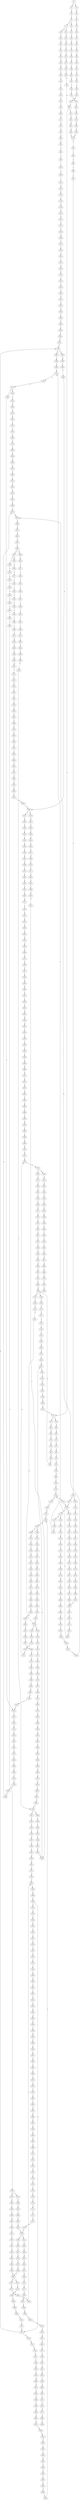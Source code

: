strict digraph  {
	S0 -> S1 [ label = G ];
	S0 -> S2 [ label = A ];
	S1 -> S3 [ label = G ];
	S2 -> S4 [ label = G ];
	S3 -> S5 [ label = T ];
	S4 -> S6 [ label = T ];
	S5 -> S7 [ label = G ];
	S5 -> S8 [ label = C ];
	S6 -> S9 [ label = C ];
	S7 -> S10 [ label = A ];
	S7 -> S11 [ label = C ];
	S8 -> S12 [ label = G ];
	S9 -> S13 [ label = G ];
	S10 -> S14 [ label = C ];
	S11 -> S15 [ label = C ];
	S12 -> S16 [ label = C ];
	S13 -> S17 [ label = C ];
	S14 -> S18 [ label = G ];
	S15 -> S19 [ label = G ];
	S16 -> S20 [ label = G ];
	S17 -> S21 [ label = G ];
	S18 -> S22 [ label = T ];
	S19 -> S23 [ label = C ];
	S20 -> S24 [ label = T ];
	S21 -> S25 [ label = C ];
	S22 -> S26 [ label = G ];
	S23 -> S27 [ label = C ];
	S24 -> S28 [ label = A ];
	S25 -> S29 [ label = A ];
	S26 -> S30 [ label = G ];
	S27 -> S31 [ label = G ];
	S28 -> S32 [ label = G ];
	S29 -> S33 [ label = G ];
	S30 -> S34 [ label = G ];
	S31 -> S35 [ label = G ];
	S32 -> S36 [ label = C ];
	S33 -> S37 [ label = C ];
	S34 -> S38 [ label = T ];
	S35 -> S39 [ label = T ];
	S36 -> S40 [ label = C ];
	S37 -> S41 [ label = C ];
	S38 -> S42 [ label = A ];
	S39 -> S43 [ label = G ];
	S40 -> S44 [ label = G ];
	S41 -> S45 [ label = G ];
	S42 -> S46 [ label = C ];
	S43 -> S47 [ label = G ];
	S44 -> S48 [ label = C ];
	S45 -> S49 [ label = G ];
	S46 -> S50 [ label = T ];
	S47 -> S51 [ label = T ];
	S47 -> S52 [ label = A ];
	S48 -> S53 [ label = T ];
	S49 -> S54 [ label = T ];
	S50 -> S55 [ label = A ];
	S51 -> S56 [ label = G ];
	S51 -> S57 [ label = T ];
	S52 -> S58 [ label = A ];
	S53 -> S59 [ label = G ];
	S54 -> S60 [ label = G ];
	S55 -> S61 [ label = T ];
	S56 -> S62 [ label = G ];
	S57 -> S63 [ label = A ];
	S58 -> S64 [ label = G ];
	S59 -> S65 [ label = G ];
	S60 -> S47 [ label = G ];
	S61 -> S66 [ label = T ];
	S62 -> S67 [ label = A ];
	S63 -> S68 [ label = G ];
	S64 -> S69 [ label = A ];
	S65 -> S70 [ label = A ];
	S66 -> S71 [ label = G ];
	S67 -> S72 [ label = A ];
	S68 -> S73 [ label = A ];
	S69 -> S74 [ label = A ];
	S70 -> S75 [ label = A ];
	S71 -> S76 [ label = G ];
	S72 -> S77 [ label = C ];
	S73 -> S78 [ label = A ];
	S74 -> S79 [ label = C ];
	S75 -> S80 [ label = G ];
	S76 -> S81 [ label = A ];
	S77 -> S82 [ label = C ];
	S78 -> S83 [ label = G ];
	S79 -> S84 [ label = G ];
	S80 -> S85 [ label = A ];
	S81 -> S86 [ label = A ];
	S82 -> S87 [ label = T ];
	S83 -> S88 [ label = G ];
	S84 -> S89 [ label = G ];
	S85 -> S74 [ label = A ];
	S86 -> S90 [ label = C ];
	S87 -> S91 [ label = C ];
	S88 -> S92 [ label = G ];
	S89 -> S93 [ label = C ];
	S90 -> S94 [ label = G ];
	S91 -> S95 [ label = G ];
	S92 -> S96 [ label = G ];
	S93 -> S97 [ label = A ];
	S94 -> S98 [ label = G ];
	S95 -> S99 [ label = G ];
	S96 -> S100 [ label = T ];
	S96 -> S101 [ label = G ];
	S97 -> S102 [ label = C ];
	S98 -> S103 [ label = T ];
	S99 -> S104 [ label = C ];
	S100 -> S105 [ label = C ];
	S101 -> S106 [ label = T ];
	S102 -> S107 [ label = C ];
	S102 -> S108 [ label = T ];
	S103 -> S109 [ label = A ];
	S104 -> S110 [ label = A ];
	S105 -> S111 [ label = T ];
	S106 -> S112 [ label = C ];
	S107 -> S113 [ label = G ];
	S108 -> S114 [ label = G ];
	S109 -> S115 [ label = C ];
	S110 -> S116 [ label = C ];
	S111 -> S117 [ label = C ];
	S112 -> S118 [ label = C ];
	S113 -> S119 [ label = A ];
	S113 -> S120 [ label = G ];
	S114 -> S121 [ label = G ];
	S115 -> S122 [ label = G ];
	S116 -> S123 [ label = G ];
	S116 -> S124 [ label = C ];
	S117 -> S125 [ label = T ];
	S118 -> S126 [ label = G ];
	S119 -> S127 [ label = G ];
	S119 -> S128 [ label = A ];
	S120 -> S129 [ label = G ];
	S121 -> S130 [ label = G ];
	S122 -> S131 [ label = A ];
	S123 -> S132 [ label = C ];
	S124 -> S113 [ label = G ];
	S125 -> S133 [ label = C ];
	S126 -> S134 [ label = C ];
	S126 -> S135 [ label = T ];
	S127 -> S136 [ label = T ];
	S128 -> S137 [ label = T ];
	S129 -> S138 [ label = A ];
	S130 -> S139 [ label = A ];
	S131 -> S140 [ label = A ];
	S132 -> S141 [ label = G ];
	S133 -> S142 [ label = G ];
	S134 -> S143 [ label = C ];
	S135 -> S144 [ label = C ];
	S136 -> S145 [ label = C ];
	S137 -> S146 [ label = G ];
	S138 -> S147 [ label = A ];
	S139 -> S148 [ label = A ];
	S140 -> S149 [ label = G ];
	S141 -> S150 [ label = C ];
	S142 -> S151 [ label = T ];
	S143 -> S152 [ label = G ];
	S144 -> S153 [ label = G ];
	S145 -> S154 [ label = C ];
	S146 -> S155 [ label = T ];
	S147 -> S156 [ label = T ];
	S148 -> S157 [ label = C ];
	S149 -> S158 [ label = A ];
	S150 -> S159 [ label = G ];
	S151 -> S160 [ label = G ];
	S152 -> S161 [ label = G ];
	S153 -> S162 [ label = G ];
	S154 -> S163 [ label = A ];
	S155 -> S164 [ label = A ];
	S156 -> S165 [ label = T ];
	S157 -> S166 [ label = T ];
	S158 -> S167 [ label = A ];
	S159 -> S168 [ label = C ];
	S159 -> S169 [ label = G ];
	S160 -> S170 [ label = G ];
	S161 -> S171 [ label = A ];
	S162 -> S172 [ label = A ];
	S163 -> S173 [ label = G ];
	S164 -> S174 [ label = G ];
	S165 -> S175 [ label = G ];
	S166 -> S176 [ label = G ];
	S167 -> S177 [ label = G ];
	S168 -> S178 [ label = G ];
	S169 -> S179 [ label = C ];
	S170 -> S180 [ label = T ];
	S171 -> S181 [ label = A ];
	S172 -> S182 [ label = A ];
	S173 -> S183 [ label = T ];
	S173 -> S184 [ label = C ];
	S174 -> S185 [ label = T ];
	S175 -> S186 [ label = A ];
	S176 -> S187 [ label = G ];
	S177 -> S188 [ label = T ];
	S178 -> S189 [ label = T ];
	S179 -> S190 [ label = T ];
	S180 -> S191 [ label = A ];
	S181 -> S192 [ label = C ];
	S182 -> S193 [ label = C ];
	S183 -> S194 [ label = A ];
	S184 -> S195 [ label = T ];
	S185 -> S196 [ label = T ];
	S186 -> S197 [ label = A ];
	S187 -> S198 [ label = A ];
	S188 -> S199 [ label = G ];
	S189 -> S200 [ label = C ];
	S190 -> S201 [ label = G ];
	S191 -> S202 [ label = C ];
	S192 -> S203 [ label = T ];
	S193 -> S204 [ label = A ];
	S193 -> S205 [ label = T ];
	S194 -> S206 [ label = G ];
	S195 -> S207 [ label = T ];
	S196 -> S208 [ label = T ];
	S197 -> S209 [ label = C ];
	S198 -> S210 [ label = C ];
	S199 -> S211 [ label = T ];
	S200 -> S212 [ label = G ];
	S201 -> S213 [ label = G ];
	S202 -> S214 [ label = C ];
	S203 -> S215 [ label = G ];
	S204 -> S216 [ label = G ];
	S205 -> S217 [ label = A ];
	S206 -> S218 [ label = G ];
	S207 -> S219 [ label = C ];
	S208 -> S220 [ label = C ];
	S209 -> S221 [ label = C ];
	S210 -> S222 [ label = C ];
	S211 -> S223 [ label = C ];
	S212 -> S224 [ label = A ];
	S213 -> S225 [ label = A ];
	S214 -> S226 [ label = G ];
	S215 -> S227 [ label = C ];
	S216 -> S228 [ label = G ];
	S217 -> S229 [ label = C ];
	S218 -> S230 [ label = G ];
	S219 -> S231 [ label = A ];
	S220 -> S232 [ label = A ];
	S221 -> S233 [ label = C ];
	S222 -> S234 [ label = C ];
	S223 -> S235 [ label = C ];
	S224 -> S236 [ label = C ];
	S225 -> S237 [ label = A ];
	S226 -> S238 [ label = G ];
	S227 -> S239 [ label = A ];
	S228 -> S240 [ label = A ];
	S229 -> S241 [ label = A ];
	S230 -> S242 [ label = T ];
	S231 -> S243 [ label = C ];
	S232 -> S244 [ label = C ];
	S233 -> S245 [ label = G ];
	S234 -> S246 [ label = G ];
	S235 -> S247 [ label = T ];
	S236 -> S248 [ label = G ];
	S237 -> S249 [ label = T ];
	S238 -> S250 [ label = T ];
	S239 -> S251 [ label = A ];
	S240 -> S252 [ label = A ];
	S241 -> S253 [ label = A ];
	S242 -> S254 [ label = C ];
	S243 -> S255 [ label = G ];
	S244 -> S256 [ label = T ];
	S245 -> S257 [ label = T ];
	S246 -> S258 [ label = T ];
	S247 -> S259 [ label = G ];
	S248 -> S260 [ label = C ];
	S249 -> S261 [ label = G ];
	S250 -> S262 [ label = G ];
	S251 -> S263 [ label = C ];
	S252 -> S264 [ label = T ];
	S253 -> S265 [ label = C ];
	S254 -> S266 [ label = A ];
	S255 -> S267 [ label = C ];
	S256 -> S268 [ label = C ];
	S257 -> S269 [ label = C ];
	S258 -> S270 [ label = C ];
	S259 -> S271 [ label = G ];
	S260 -> S272 [ label = G ];
	S261 -> S273 [ label = G ];
	S262 -> S274 [ label = G ];
	S263 -> S275 [ label = C ];
	S264 -> S276 [ label = A ];
	S265 -> S277 [ label = G ];
	S266 -> S278 [ label = C ];
	S267 -> S279 [ label = C ];
	S268 -> S280 [ label = C ];
	S269 -> S281 [ label = T ];
	S270 -> S281 [ label = T ];
	S271 -> S282 [ label = C ];
	S272 -> S283 [ label = C ];
	S273 -> S284 [ label = G ];
	S274 -> S51 [ label = T ];
	S275 -> S285 [ label = A ];
	S276 -> S286 [ label = G ];
	S277 -> S287 [ label = A ];
	S278 -> S288 [ label = T ];
	S279 -> S289 [ label = C ];
	S280 -> S290 [ label = T ];
	S281 -> S291 [ label = C ];
	S282 -> S292 [ label = C ];
	S283 -> S293 [ label = C ];
	S284 -> S294 [ label = G ];
	S285 -> S295 [ label = G ];
	S286 -> S296 [ label = T ];
	S287 -> S297 [ label = A ];
	S288 -> S298 [ label = C ];
	S289 -> S299 [ label = T ];
	S290 -> S300 [ label = T ];
	S291 -> S301 [ label = G ];
	S292 -> S302 [ label = T ];
	S293 -> S303 [ label = T ];
	S294 -> S304 [ label = T ];
	S295 -> S305 [ label = A ];
	S296 -> S306 [ label = C ];
	S297 -> S307 [ label = A ];
	S298 -> S308 [ label = G ];
	S299 -> S309 [ label = T ];
	S300 -> S310 [ label = T ];
	S301 -> S311 [ label = G ];
	S302 -> S312 [ label = G ];
	S303 -> S313 [ label = C ];
	S304 -> S314 [ label = C ];
	S305 -> S315 [ label = A ];
	S306 -> S316 [ label = T ];
	S307 -> S317 [ label = A ];
	S308 -> S318 [ label = C ];
	S309 -> S319 [ label = C ];
	S310 -> S320 [ label = C ];
	S311 -> S321 [ label = C ];
	S312 -> S322 [ label = G ];
	S313 -> S323 [ label = G ];
	S314 -> S324 [ label = C ];
	S315 -> S325 [ label = C ];
	S316 -> S326 [ label = C ];
	S317 -> S327 [ label = C ];
	S318 -> S328 [ label = T ];
	S319 -> S329 [ label = A ];
	S320 -> S330 [ label = A ];
	S321 -> S331 [ label = A ];
	S322 -> S332 [ label = G ];
	S323 -> S333 [ label = G ];
	S324 -> S126 [ label = G ];
	S325 -> S334 [ label = A ];
	S326 -> S335 [ label = T ];
	S327 -> S336 [ label = A ];
	S328 -> S337 [ label = T ];
	S329 -> S338 [ label = T ];
	S330 -> S339 [ label = T ];
	S331 -> S116 [ label = C ];
	S332 -> S340 [ label = T ];
	S333 -> S341 [ label = G ];
	S334 -> S342 [ label = G ];
	S335 -> S343 [ label = C ];
	S336 -> S344 [ label = G ];
	S337 -> S345 [ label = C ];
	S338 -> S346 [ label = C ];
	S339 -> S347 [ label = C ];
	S340 -> S348 [ label = C ];
	S341 -> S349 [ label = C ];
	S342 -> S350 [ label = C ];
	S343 -> S351 [ label = T ];
	S344 -> S352 [ label = A ];
	S345 -> S353 [ label = A ];
	S346 -> S354 [ label = C ];
	S347 -> S355 [ label = C ];
	S348 -> S356 [ label = C ];
	S349 -> S357 [ label = T ];
	S350 -> S358 [ label = C ];
	S351 -> S359 [ label = G ];
	S352 -> S360 [ label = A ];
	S353 -> S361 [ label = T ];
	S354 -> S362 [ label = A ];
	S355 -> S362 [ label = A ];
	S356 -> S363 [ label = C ];
	S357 -> S364 [ label = C ];
	S358 -> S365 [ label = G ];
	S359 -> S366 [ label = A ];
	S360 -> S367 [ label = G ];
	S361 -> S368 [ label = C ];
	S362 -> S369 [ label = G ];
	S363 -> S370 [ label = G ];
	S364 -> S371 [ label = A ];
	S365 -> S372 [ label = T ];
	S366 -> S373 [ label = G ];
	S367 -> S374 [ label = G ];
	S368 -> S354 [ label = C ];
	S369 -> S375 [ label = A ];
	S370 -> S376 [ label = A ];
	S371 -> S377 [ label = C ];
	S372 -> S378 [ label = C ];
	S373 -> S379 [ label = T ];
	S374 -> S380 [ label = G ];
	S375 -> S381 [ label = A ];
	S376 -> S382 [ label = G ];
	S376 -> S383 [ label = A ];
	S377 -> S384 [ label = G ];
	S378 -> S385 [ label = C ];
	S379 -> S386 [ label = A ];
	S380 -> S96 [ label = G ];
	S381 -> S387 [ label = C ];
	S382 -> S388 [ label = T ];
	S383 -> S389 [ label = G ];
	S384 -> S390 [ label = T ];
	S385 -> S391 [ label = T ];
	S387 -> S392 [ label = C ];
	S388 -> S393 [ label = C ];
	S389 -> S394 [ label = T ];
	S390 -> S395 [ label = C ];
	S391 -> S396 [ label = C ];
	S392 -> S397 [ label = A ];
	S392 -> S398 [ label = G ];
	S393 -> S154 [ label = C ];
	S394 -> S399 [ label = C ];
	S395 -> S400 [ label = C ];
	S396 -> S401 [ label = T ];
	S397 -> S402 [ label = G ];
	S397 -> S403 [ label = C ];
	S398 -> S404 [ label = G ];
	S399 -> S405 [ label = G ];
	S400 -> S406 [ label = A ];
	S401 -> S407 [ label = T ];
	S401 -> S408 [ label = G ];
	S402 -> S409 [ label = A ];
	S403 -> S410 [ label = C ];
	S404 -> S411 [ label = A ];
	S405 -> S412 [ label = C ];
	S405 -> S413 [ label = A ];
	S406 -> S414 [ label = G ];
	S407 -> S415 [ label = C ];
	S408 -> S416 [ label = T ];
	S409 -> S417 [ label = C ];
	S410 -> S418 [ label = A ];
	S411 -> S419 [ label = C ];
	S412 -> S420 [ label = G ];
	S413 -> S421 [ label = G ];
	S414 -> S422 [ label = C ];
	S415 -> S423 [ label = T ];
	S416 -> S424 [ label = C ];
	S417 -> S425 [ label = T ];
	S418 -> S426 [ label = C ];
	S419 -> S427 [ label = G ];
	S420 -> S428 [ label = G ];
	S421 -> S429 [ label = G ];
	S422 -> S195 [ label = T ];
	S423 -> S430 [ label = C ];
	S424 -> S431 [ label = G ];
	S425 -> S432 [ label = C ];
	S426 -> S433 [ label = C ];
	S427 -> S434 [ label = C ];
	S428 -> S435 [ label = C ];
	S429 -> S436 [ label = T ];
	S430 -> S437 [ label = G ];
	S431 -> S438 [ label = T ];
	S432 -> S439 [ label = C ];
	S433 -> S440 [ label = C ];
	S434 -> S441 [ label = C ];
	S435 -> S442 [ label = T ];
	S436 -> S443 [ label = A ];
	S437 -> S444 [ label = G ];
	S438 -> S445 [ label = G ];
	S439 -> S446 [ label = C ];
	S440 -> S447 [ label = C ];
	S441 -> S448 [ label = C ];
	S442 -> S449 [ label = A ];
	S443 -> S450 [ label = T ];
	S444 -> S451 [ label = A ];
	S445 -> S452 [ label = G ];
	S446 -> S453 [ label = A ];
	S447 -> S454 [ label = T ];
	S448 -> S455 [ label = A ];
	S449 -> S456 [ label = T ];
	S450 -> S457 [ label = A ];
	S451 -> S458 [ label = G ];
	S452 -> S459 [ label = T ];
	S453 -> S460 [ label = T ];
	S454 -> S461 [ label = T ];
	S455 -> S462 [ label = T ];
	S456 -> S463 [ label = A ];
	S457 -> S464 [ label = A ];
	S458 -> S465 [ label = A ];
	S459 -> S191 [ label = A ];
	S460 -> S466 [ label = C ];
	S461 -> S467 [ label = C ];
	S462 -> S468 [ label = C ];
	S463 -> S469 [ label = G ];
	S464 -> S470 [ label = G ];
	S465 -> S471 [ label = G ];
	S466 -> S472 [ label = T ];
	S467 -> S473 [ label = C ];
	S467 -> S474 [ label = G ];
	S468 -> S475 [ label = G ];
	S469 -> S476 [ label = T ];
	S470 -> S477 [ label = T ];
	S471 -> S478 [ label = G ];
	S472 -> S479 [ label = G ];
	S473 -> S480 [ label = T ];
	S474 -> S481 [ label = A ];
	S475 -> S482 [ label = T ];
	S476 -> S483 [ label = A ];
	S477 -> S484 [ label = C ];
	S478 -> S485 [ label = T ];
	S479 -> S486 [ label = C ];
	S480 -> S487 [ label = G ];
	S481 -> S488 [ label = T ];
	S482 -> S489 [ label = C ];
	S483 -> S490 [ label = G ];
	S484 -> S491 [ label = G ];
	S485 -> S492 [ label = C ];
	S486 -> S493 [ label = C ];
	S487 -> S494 [ label = T ];
	S488 -> S495 [ label = C ];
	S489 -> S496 [ label = C ];
	S490 -> S497 [ label = C ];
	S491 -> S498 [ label = T ];
	S492 -> S499 [ label = C ];
	S493 -> S500 [ label = A ];
	S494 -> S501 [ label = C ];
	S495 -> S502 [ label = G ];
	S496 -> S503 [ label = T ];
	S497 -> S504 [ label = C ];
	S498 -> S505 [ label = G ];
	S499 -> S506 [ label = C ];
	S500 -> S507 [ label = G ];
	S501 -> S508 [ label = C ];
	S502 -> S509 [ label = T ];
	S503 -> S510 [ label = C ];
	S504 -> S511 [ label = G ];
	S505 -> S512 [ label = G ];
	S506 -> S513 [ label = A ];
	S506 -> S514 [ label = G ];
	S507 -> S515 [ label = T ];
	S508 -> S516 [ label = T ];
	S509 -> S517 [ label = T ];
	S510 -> S401 [ label = T ];
	S511 -> S518 [ label = A ];
	S512 -> S459 [ label = T ];
	S513 -> S519 [ label = G ];
	S514 -> S520 [ label = G ];
	S514 -> S376 [ label = A ];
	S515 -> S521 [ label = C ];
	S516 -> S522 [ label = A ];
	S516 -> S523 [ label = T ];
	S517 -> S524 [ label = T ];
	S518 -> S525 [ label = A ];
	S519 -> S526 [ label = A ];
	S520 -> S527 [ label = A ];
	S521 -> S528 [ label = G ];
	S522 -> S529 [ label = C ];
	S523 -> S530 [ label = G ];
	S524 -> S531 [ label = G ];
	S525 -> S532 [ label = A ];
	S526 -> S533 [ label = G ];
	S527 -> S534 [ label = G ];
	S528 -> S535 [ label = T ];
	S529 -> S536 [ label = T ];
	S530 -> S537 [ label = T ];
	S531 -> S538 [ label = T ];
	S532 -> S539 [ label = C ];
	S533 -> S540 [ label = C ];
	S534 -> S541 [ label = G ];
	S535 -> S542 [ label = A ];
	S536 -> S543 [ label = A ];
	S537 -> S544 [ label = A ];
	S538 -> S545 [ label = A ];
	S539 -> S546 [ label = C ];
	S540 -> S547 [ label = C ];
	S541 -> S548 [ label = C ];
	S542 -> S549 [ label = A ];
	S543 -> S550 [ label = C ];
	S544 -> S551 [ label = G ];
	S545 -> S552 [ label = G ];
	S546 -> S553 [ label = C ];
	S547 -> S554 [ label = A ];
	S548 -> S555 [ label = G ];
	S549 -> S556 [ label = G ];
	S550 -> S557 [ label = C ];
	S551 -> S558 [ label = G ];
	S552 -> S559 [ label = G ];
	S553 -> S560 [ label = C ];
	S554 -> S561 [ label = C ];
	S555 -> S562 [ label = T ];
	S556 -> S563 [ label = A ];
	S557 -> S564 [ label = A ];
	S558 -> S565 [ label = A ];
	S559 -> S565 [ label = A ];
	S560 -> S566 [ label = G ];
	S561 -> S567 [ label = G ];
	S562 -> S568 [ label = G ];
	S563 -> S569 [ label = C ];
	S564 -> S570 [ label = G ];
	S565 -> S571 [ label = G ];
	S565 -> S572 [ label = A ];
	S566 -> S573 [ label = A ];
	S567 -> S574 [ label = G ];
	S568 -> S575 [ label = G ];
	S569 -> S576 [ label = G ];
	S570 -> S577 [ label = G ];
	S571 -> S578 [ label = A ];
	S572 -> S579 [ label = A ];
	S573 -> S580 [ label = C ];
	S574 -> S581 [ label = T ];
	S575 -> S582 [ label = T ];
	S576 -> S583 [ label = G ];
	S577 -> S584 [ label = A ];
	S578 -> S585 [ label = G ];
	S579 -> S586 [ label = G ];
	S580 -> S587 [ label = T ];
	S581 -> S588 [ label = T ];
	S582 -> S589 [ label = A ];
	S583 -> S590 [ label = C ];
	S584 -> S591 [ label = G ];
	S585 -> S592 [ label = G ];
	S586 -> S593 [ label = G ];
	S587 -> S594 [ label = A ];
	S588 -> S595 [ label = A ];
	S589 -> S596 [ label = T ];
	S590 -> S597 [ label = T ];
	S591 -> S598 [ label = A ];
	S592 -> S485 [ label = T ];
	S593 -> S599 [ label = T ];
	S594 -> S600 [ label = G ];
	S595 -> S601 [ label = C ];
	S596 -> S602 [ label = G ];
	S597 -> S603 [ label = C ];
	S598 -> S604 [ label = G ];
	S599 -> S605 [ label = C ];
	S600 -> S606 [ label = A ];
	S601 -> S607 [ label = T ];
	S602 -> S608 [ label = A ];
	S603 -> S609 [ label = T ];
	S604 -> S610 [ label = T ];
	S605 -> S611 [ label = C ];
	S606 -> S612 [ label = A ];
	S607 -> S613 [ label = G ];
	S608 -> S614 [ label = G ];
	S609 -> S615 [ label = C ];
	S610 -> S616 [ label = C ];
	S611 -> S617 [ label = C ];
	S612 -> S618 [ label = T ];
	S613 -> S619 [ label = C ];
	S614 -> S620 [ label = C ];
	S615 -> S621 [ label = G ];
	S616 -> S622 [ label = A ];
	S617 -> S514 [ label = G ];
	S618 -> S623 [ label = C ];
	S619 -> S624 [ label = A ];
	S620 -> S625 [ label = G ];
	S621 -> S626 [ label = A ];
	S622 -> S627 [ label = G ];
	S623 -> S628 [ label = G ];
	S624 -> S629 [ label = G ];
	S625 -> S630 [ label = G ];
	S626 -> S631 [ label = A ];
	S627 -> S632 [ label = G ];
	S628 -> S633 [ label = G ];
	S629 -> S634 [ label = A ];
	S630 -> S635 [ label = T ];
	S631 -> S636 [ label = G ];
	S632 -> S637 [ label = A ];
	S633 -> S638 [ label = G ];
	S634 -> S639 [ label = C ];
	S635 -> S640 [ label = C ];
	S636 -> S641 [ label = T ];
	S637 -> S642 [ label = C ];
	S638 -> S643 [ label = T ];
	S639 -> S644 [ label = G ];
	S640 -> S645 [ label = G ];
	S641 -> S646 [ label = C ];
	S642 -> S647 [ label = C ];
	S643 -> S648 [ label = A ];
	S644 -> S649 [ label = G ];
	S645 -> S650 [ label = C ];
	S646 -> S405 [ label = G ];
	S647 -> S651 [ label = A ];
	S648 -> S652 [ label = T ];
	S649 -> S653 [ label = A ];
	S650 -> S654 [ label = A ];
	S651 -> S655 [ label = G ];
	S652 -> S656 [ label = C ];
	S653 -> S657 [ label = C ];
	S654 -> S658 [ label = C ];
	S655 -> S659 [ label = T ];
	S656 -> S660 [ label = C ];
	S657 -> S661 [ label = A ];
	S658 -> S662 [ label = G ];
	S659 -> S663 [ label = C ];
	S660 -> S664 [ label = C ];
	S661 -> S665 [ label = C ];
	S662 -> S666 [ label = C ];
	S663 -> S667 [ label = T ];
	S664 -> S668 [ label = G ];
	S665 -> S669 [ label = A ];
	S666 -> S670 [ label = G ];
	S667 -> S671 [ label = C ];
	S668 -> S672 [ label = A ];
	S669 -> S673 [ label = C ];
	S670 -> S150 [ label = C ];
	S671 -> S674 [ label = T ];
	S672 -> S675 [ label = A ];
	S673 -> S676 [ label = C ];
	S674 -> S677 [ label = G ];
	S675 -> S678 [ label = A ];
	S676 -> S679 [ label = T ];
	S677 -> S680 [ label = T ];
	S678 -> S681 [ label = G ];
	S679 -> S682 [ label = C ];
	S680 -> S683 [ label = A ];
	S681 -> S684 [ label = T ];
	S682 -> S685 [ label = T ];
	S684 -> S686 [ label = G ];
	S685 -> S687 [ label = A ];
	S686 -> S688 [ label = T ];
	S687 -> S689 [ label = G ];
	S688 -> S690 [ label = C ];
	S689 -> S691 [ label = A ];
	S690 -> S692 [ label = G ];
	S691 -> S693 [ label = A ];
	S692 -> S694 [ label = T ];
	S693 -> S695 [ label = C ];
	S694 -> S696 [ label = C ];
	S695 -> S697 [ label = G ];
	S696 -> S698 [ label = G ];
	S697 -> S699 [ label = A ];
	S698 -> S700 [ label = G ];
	S699 -> S701 [ label = G ];
	S700 -> S702 [ label = A ];
	S701 -> S703 [ label = G ];
	S702 -> S182 [ label = A ];
	S703 -> S704 [ label = T ];
	S704 -> S705 [ label = G ];
	S705 -> S706 [ label = T ];
	S706 -> S707 [ label = C ];
	S707 -> S708 [ label = C ];
	S708 -> S709 [ label = C ];
	S709 -> S710 [ label = T ];
	S710 -> S711 [ label = G ];
	S711 -> S712 [ label = T ];
	S712 -> S713 [ label = C ];
	S713 -> S714 [ label = C ];
	S714 -> S516 [ label = T ];
}
